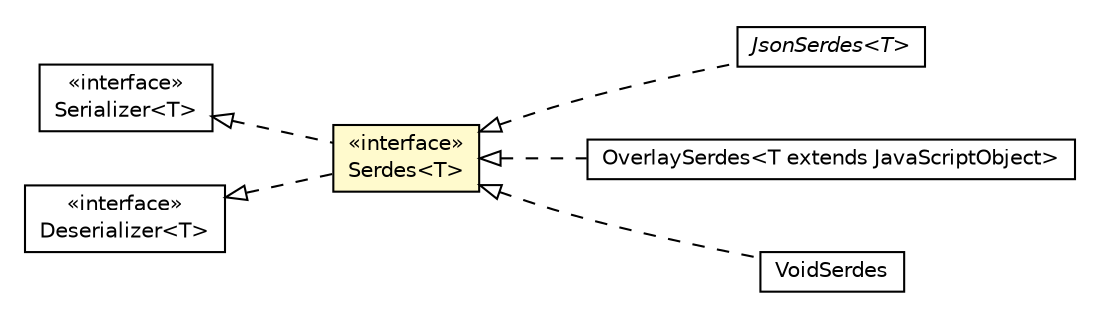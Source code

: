 #!/usr/local/bin/dot
#
# Class diagram 
# Generated by UMLGraph version R5_6-24-gf6e263 (http://www.umlgraph.org/)
#

digraph G {
	edge [fontname="Helvetica",fontsize=10,labelfontname="Helvetica",labelfontsize=10];
	node [fontname="Helvetica",fontsize=10,shape=plaintext];
	nodesep=0.25;
	ranksep=0.5;
	rankdir=LR;
	// org.turbogwt.net.serialization.client.Serializer<T>
	c4176 [label=<<table title="org.turbogwt.net.serialization.client.Serializer" border="0" cellborder="1" cellspacing="0" cellpadding="2" port="p" href="./Serializer.html">
		<tr><td><table border="0" cellspacing="0" cellpadding="1">
<tr><td align="center" balign="center"> &#171;interface&#187; </td></tr>
<tr><td align="center" balign="center"> Serializer&lt;T&gt; </td></tr>
		</table></td></tr>
		</table>>, URL="./Serializer.html", fontname="Helvetica", fontcolor="black", fontsize=10.0];
	// org.turbogwt.net.serialization.client.Deserializer<T>
	c4182 [label=<<table title="org.turbogwt.net.serialization.client.Deserializer" border="0" cellborder="1" cellspacing="0" cellpadding="2" port="p" href="./Deserializer.html">
		<tr><td><table border="0" cellspacing="0" cellpadding="1">
<tr><td align="center" balign="center"> &#171;interface&#187; </td></tr>
<tr><td align="center" balign="center"> Deserializer&lt;T&gt; </td></tr>
		</table></td></tr>
		</table>>, URL="./Deserializer.html", fontname="Helvetica", fontcolor="black", fontsize=10.0];
	// org.turbogwt.net.serialization.client.Serdes<T>
	c4185 [label=<<table title="org.turbogwt.net.serialization.client.Serdes" border="0" cellborder="1" cellspacing="0" cellpadding="2" port="p" bgcolor="lemonChiffon" href="./Serdes.html">
		<tr><td><table border="0" cellspacing="0" cellpadding="1">
<tr><td align="center" balign="center"> &#171;interface&#187; </td></tr>
<tr><td align="center" balign="center"> Serdes&lt;T&gt; </td></tr>
		</table></td></tr>
		</table>>, URL="./Serdes.html", fontname="Helvetica", fontcolor="black", fontsize=10.0];
	// org.turbogwt.net.serialization.client.json.JsonSerdes<T>
	c4188 [label=<<table title="org.turbogwt.net.serialization.client.json.JsonSerdes" border="0" cellborder="1" cellspacing="0" cellpadding="2" port="p" href="./json/JsonSerdes.html">
		<tr><td><table border="0" cellspacing="0" cellpadding="1">
<tr><td align="center" balign="center"><font face="Helvetica-Oblique"> JsonSerdes&lt;T&gt; </font></td></tr>
		</table></td></tr>
		</table>>, URL="./json/JsonSerdes.html", fontname="Helvetica", fontcolor="black", fontsize=10.0];
	// org.turbogwt.net.serialization.client.json.OverlaySerdes<T extends com.google.gwt.core.client.JavaScriptObject>
	c4190 [label=<<table title="org.turbogwt.net.serialization.client.json.OverlaySerdes" border="0" cellborder="1" cellspacing="0" cellpadding="2" port="p" href="./json/OverlaySerdes.html">
		<tr><td><table border="0" cellspacing="0" cellpadding="1">
<tr><td align="center" balign="center"> OverlaySerdes&lt;T extends JavaScriptObject&gt; </td></tr>
		</table></td></tr>
		</table>>, URL="./json/OverlaySerdes.html", fontname="Helvetica", fontcolor="black", fontsize=10.0];
	// org.turbogwt.net.serialization.client.misc.VoidSerdes
	c4196 [label=<<table title="org.turbogwt.net.serialization.client.misc.VoidSerdes" border="0" cellborder="1" cellspacing="0" cellpadding="2" port="p" href="./misc/VoidSerdes.html">
		<tr><td><table border="0" cellspacing="0" cellpadding="1">
<tr><td align="center" balign="center"> VoidSerdes </td></tr>
		</table></td></tr>
		</table>>, URL="./misc/VoidSerdes.html", fontname="Helvetica", fontcolor="black", fontsize=10.0];
	//org.turbogwt.net.serialization.client.Serdes<T> implements org.turbogwt.net.serialization.client.Deserializer<T>
	c4182:p -> c4185:p [dir=back,arrowtail=empty,style=dashed];
	//org.turbogwt.net.serialization.client.Serdes<T> implements org.turbogwt.net.serialization.client.Serializer<T>
	c4176:p -> c4185:p [dir=back,arrowtail=empty,style=dashed];
	//org.turbogwt.net.serialization.client.json.JsonSerdes<T> implements org.turbogwt.net.serialization.client.Serdes<T>
	c4185:p -> c4188:p [dir=back,arrowtail=empty,style=dashed];
	//org.turbogwt.net.serialization.client.json.OverlaySerdes<T extends com.google.gwt.core.client.JavaScriptObject> implements org.turbogwt.net.serialization.client.Serdes<T>
	c4185:p -> c4190:p [dir=back,arrowtail=empty,style=dashed];
	//org.turbogwt.net.serialization.client.misc.VoidSerdes implements org.turbogwt.net.serialization.client.Serdes<T>
	c4185:p -> c4196:p [dir=back,arrowtail=empty,style=dashed];
}

